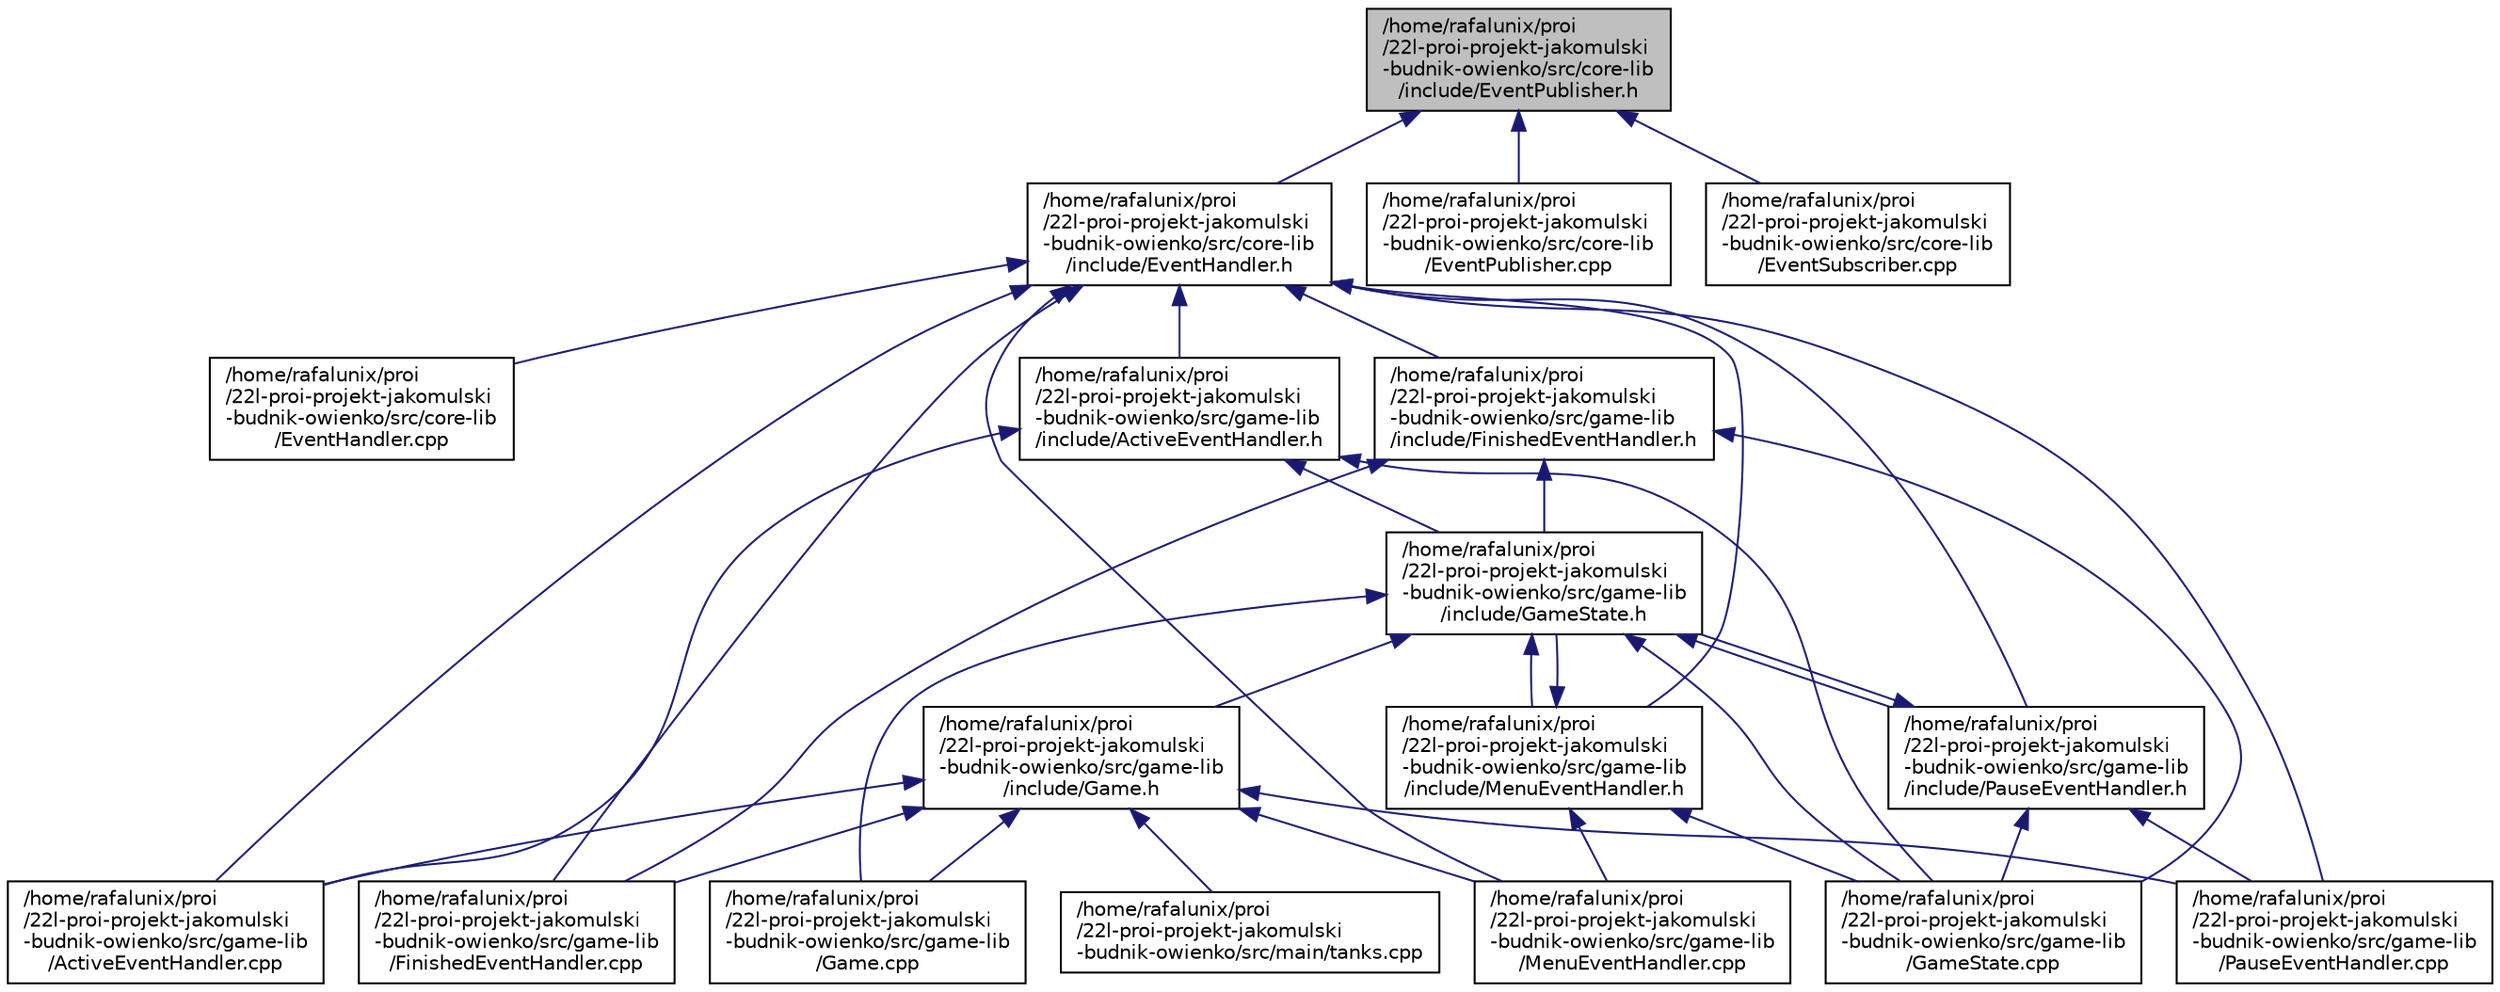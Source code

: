 digraph "/home/rafalunix/proi/22l-proi-projekt-jakomulski-budnik-owienko/src/core-lib/include/EventPublisher.h"
{
 // INTERACTIVE_SVG=YES
 // LATEX_PDF_SIZE
  bgcolor="transparent";
  edge [fontname="Helvetica",fontsize="10",labelfontname="Helvetica",labelfontsize="10"];
  node [fontname="Helvetica",fontsize="10",shape=record];
  Node1 [label="/home/rafalunix/proi\l/22l-proi-projekt-jakomulski\l-budnik-owienko/src/core-lib\l/include/EventPublisher.h",height=0.2,width=0.4,color="black", fillcolor="grey75", style="filled", fontcolor="black",tooltip=" "];
  Node1 -> Node2 [dir="back",color="midnightblue",fontsize="10",style="solid",fontname="Helvetica"];
  Node2 [label="/home/rafalunix/proi\l/22l-proi-projekt-jakomulski\l-budnik-owienko/src/core-lib\l/include/EventHandler.h",height=0.2,width=0.4,color="black",URL="$_event_handler_8h.html",tooltip=" "];
  Node2 -> Node3 [dir="back",color="midnightblue",fontsize="10",style="solid",fontname="Helvetica"];
  Node3 [label="/home/rafalunix/proi\l/22l-proi-projekt-jakomulski\l-budnik-owienko/src/core-lib\l/EventHandler.cpp",height=0.2,width=0.4,color="black",URL="$_event_handler_8cpp.html",tooltip=" "];
  Node2 -> Node4 [dir="back",color="midnightblue",fontsize="10",style="solid",fontname="Helvetica"];
  Node4 [label="/home/rafalunix/proi\l/22l-proi-projekt-jakomulski\l-budnik-owienko/src/game-lib\l/include/ActiveEventHandler.h",height=0.2,width=0.4,color="black",URL="$_active_event_handler_8h.html",tooltip=" "];
  Node4 -> Node5 [dir="back",color="midnightblue",fontsize="10",style="solid",fontname="Helvetica"];
  Node5 [label="/home/rafalunix/proi\l/22l-proi-projekt-jakomulski\l-budnik-owienko/src/game-lib\l/ActiveEventHandler.cpp",height=0.2,width=0.4,color="black",URL="$_active_event_handler_8cpp.html",tooltip=" "];
  Node4 -> Node6 [dir="back",color="midnightblue",fontsize="10",style="solid",fontname="Helvetica"];
  Node6 [label="/home/rafalunix/proi\l/22l-proi-projekt-jakomulski\l-budnik-owienko/src/game-lib\l/include/GameState.h",height=0.2,width=0.4,color="black",URL="$_game_state_8h.html",tooltip=" "];
  Node6 -> Node7 [dir="back",color="midnightblue",fontsize="10",style="solid",fontname="Helvetica"];
  Node7 [label="/home/rafalunix/proi\l/22l-proi-projekt-jakomulski\l-budnik-owienko/src/game-lib\l/include/Game.h",height=0.2,width=0.4,color="black",URL="$_game_8h.html",tooltip=" "];
  Node7 -> Node5 [dir="back",color="midnightblue",fontsize="10",style="solid",fontname="Helvetica"];
  Node7 -> Node8 [dir="back",color="midnightblue",fontsize="10",style="solid",fontname="Helvetica"];
  Node8 [label="/home/rafalunix/proi\l/22l-proi-projekt-jakomulski\l-budnik-owienko/src/game-lib\l/FinishedEventHandler.cpp",height=0.2,width=0.4,color="black",URL="$_finished_event_handler_8cpp.html",tooltip=" "];
  Node7 -> Node9 [dir="back",color="midnightblue",fontsize="10",style="solid",fontname="Helvetica"];
  Node9 [label="/home/rafalunix/proi\l/22l-proi-projekt-jakomulski\l-budnik-owienko/src/game-lib\l/Game.cpp",height=0.2,width=0.4,color="black",URL="$_game_8cpp.html",tooltip=" "];
  Node7 -> Node10 [dir="back",color="midnightblue",fontsize="10",style="solid",fontname="Helvetica"];
  Node10 [label="/home/rafalunix/proi\l/22l-proi-projekt-jakomulski\l-budnik-owienko/src/game-lib\l/MenuEventHandler.cpp",height=0.2,width=0.4,color="black",URL="$_menu_event_handler_8cpp.html",tooltip=" "];
  Node7 -> Node11 [dir="back",color="midnightblue",fontsize="10",style="solid",fontname="Helvetica"];
  Node11 [label="/home/rafalunix/proi\l/22l-proi-projekt-jakomulski\l-budnik-owienko/src/game-lib\l/PauseEventHandler.cpp",height=0.2,width=0.4,color="black",URL="$_pause_event_handler_8cpp.html",tooltip=" "];
  Node7 -> Node12 [dir="back",color="midnightblue",fontsize="10",style="solid",fontname="Helvetica"];
  Node12 [label="/home/rafalunix/proi\l/22l-proi-projekt-jakomulski\l-budnik-owienko/src/main/tanks.cpp",height=0.2,width=0.4,color="black",URL="$tanks_8cpp.html",tooltip=" "];
  Node6 -> Node13 [dir="back",color="midnightblue",fontsize="10",style="solid",fontname="Helvetica"];
  Node13 [label="/home/rafalunix/proi\l/22l-proi-projekt-jakomulski\l-budnik-owienko/src/game-lib\l/include/MenuEventHandler.h",height=0.2,width=0.4,color="black",URL="$_menu_event_handler_8h.html",tooltip=" "];
  Node13 -> Node6 [dir="back",color="midnightblue",fontsize="10",style="solid",fontname="Helvetica"];
  Node13 -> Node14 [dir="back",color="midnightblue",fontsize="10",style="solid",fontname="Helvetica"];
  Node14 [label="/home/rafalunix/proi\l/22l-proi-projekt-jakomulski\l-budnik-owienko/src/game-lib\l/GameState.cpp",height=0.2,width=0.4,color="black",URL="$_game_state_8cpp.html",tooltip=" "];
  Node13 -> Node10 [dir="back",color="midnightblue",fontsize="10",style="solid",fontname="Helvetica"];
  Node6 -> Node15 [dir="back",color="midnightblue",fontsize="10",style="solid",fontname="Helvetica"];
  Node15 [label="/home/rafalunix/proi\l/22l-proi-projekt-jakomulski\l-budnik-owienko/src/game-lib\l/include/PauseEventHandler.h",height=0.2,width=0.4,color="black",URL="$_pause_event_handler_8h.html",tooltip=" "];
  Node15 -> Node6 [dir="back",color="midnightblue",fontsize="10",style="solid",fontname="Helvetica"];
  Node15 -> Node14 [dir="back",color="midnightblue",fontsize="10",style="solid",fontname="Helvetica"];
  Node15 -> Node11 [dir="back",color="midnightblue",fontsize="10",style="solid",fontname="Helvetica"];
  Node6 -> Node9 [dir="back",color="midnightblue",fontsize="10",style="solid",fontname="Helvetica"];
  Node6 -> Node14 [dir="back",color="midnightblue",fontsize="10",style="solid",fontname="Helvetica"];
  Node4 -> Node14 [dir="back",color="midnightblue",fontsize="10",style="solid",fontname="Helvetica"];
  Node2 -> Node13 [dir="back",color="midnightblue",fontsize="10",style="solid",fontname="Helvetica"];
  Node2 -> Node15 [dir="back",color="midnightblue",fontsize="10",style="solid",fontname="Helvetica"];
  Node2 -> Node16 [dir="back",color="midnightblue",fontsize="10",style="solid",fontname="Helvetica"];
  Node16 [label="/home/rafalunix/proi\l/22l-proi-projekt-jakomulski\l-budnik-owienko/src/game-lib\l/include/FinishedEventHandler.h",height=0.2,width=0.4,color="black",URL="$_finished_event_handler_8h.html",tooltip=" "];
  Node16 -> Node6 [dir="back",color="midnightblue",fontsize="10",style="solid",fontname="Helvetica"];
  Node16 -> Node8 [dir="back",color="midnightblue",fontsize="10",style="solid",fontname="Helvetica"];
  Node16 -> Node14 [dir="back",color="midnightblue",fontsize="10",style="solid",fontname="Helvetica"];
  Node2 -> Node5 [dir="back",color="midnightblue",fontsize="10",style="solid",fontname="Helvetica"];
  Node2 -> Node8 [dir="back",color="midnightblue",fontsize="10",style="solid",fontname="Helvetica"];
  Node2 -> Node10 [dir="back",color="midnightblue",fontsize="10",style="solid",fontname="Helvetica"];
  Node2 -> Node11 [dir="back",color="midnightblue",fontsize="10",style="solid",fontname="Helvetica"];
  Node1 -> Node17 [dir="back",color="midnightblue",fontsize="10",style="solid",fontname="Helvetica"];
  Node17 [label="/home/rafalunix/proi\l/22l-proi-projekt-jakomulski\l-budnik-owienko/src/core-lib\l/EventPublisher.cpp",height=0.2,width=0.4,color="black",URL="$_event_publisher_8cpp.html",tooltip=" "];
  Node1 -> Node18 [dir="back",color="midnightblue",fontsize="10",style="solid",fontname="Helvetica"];
  Node18 [label="/home/rafalunix/proi\l/22l-proi-projekt-jakomulski\l-budnik-owienko/src/core-lib\l/EventSubscriber.cpp",height=0.2,width=0.4,color="black",URL="$_event_subscriber_8cpp.html",tooltip=" "];
}
